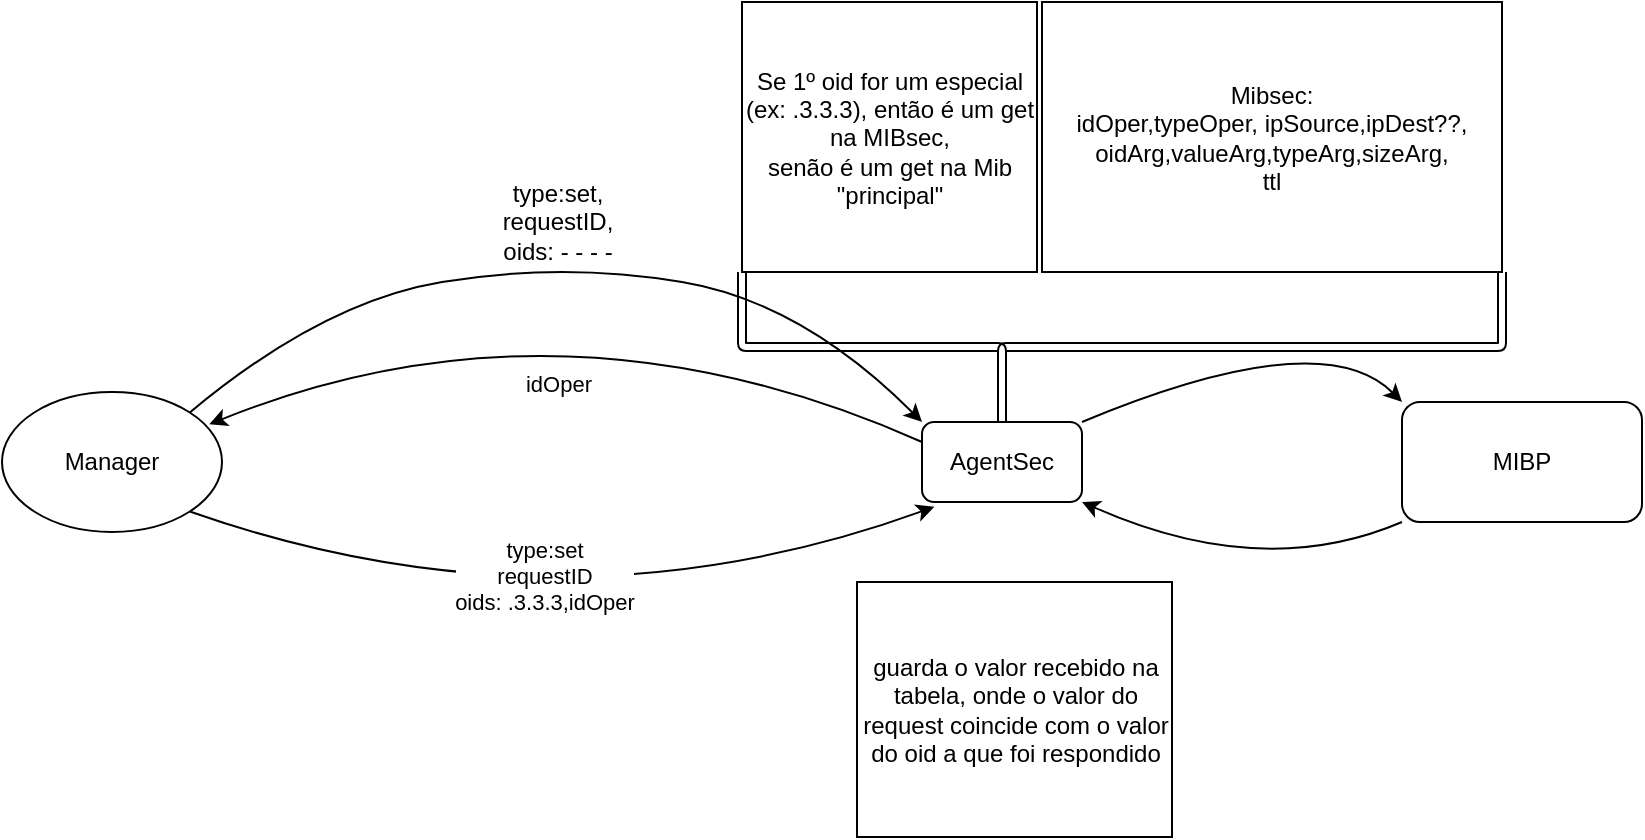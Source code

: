 <mxfile version="18.0.0"><diagram id="RLDAE2aZVuUPONcYpIIA" name="Page-1"><mxGraphModel dx="701" dy="1608" grid="1" gridSize="10" guides="1" tooltips="1" connect="1" arrows="1" fold="1" page="1" pageScale="1" pageWidth="827" pageHeight="1169" math="0" shadow="0"><root><mxCell id="0"/><mxCell id="1" parent="0"/><mxCell id="QnqAUyf59zKcmjkDUM4O-1" value="AgentSec" style="rounded=1;whiteSpace=wrap;html=1;" vertex="1" parent="1"><mxGeometry x="580" y="130" width="80" height="40" as="geometry"/></mxCell><mxCell id="QnqAUyf59zKcmjkDUM4O-2" value="Manager" style="ellipse;whiteSpace=wrap;html=1;" vertex="1" parent="1"><mxGeometry x="120" y="115" width="110" height="70" as="geometry"/></mxCell><mxCell id="QnqAUyf59zKcmjkDUM4O-4" value="" style="endArrow=classic;html=1;exitX=1;exitY=0;exitDx=0;exitDy=0;entryX=0;entryY=0;entryDx=0;entryDy=0;strokeColor=default;curved=1;" edge="1" parent="1" source="QnqAUyf59zKcmjkDUM4O-2" target="QnqAUyf59zKcmjkDUM4O-1"><mxGeometry width="50" height="50" relative="1" as="geometry"><mxPoint x="360" y="370" as="sourcePoint"/><mxPoint x="410" y="320" as="targetPoint"/><Array as="points"><mxPoint x="280" y="70"/><mxPoint x="400" y="50"/><mxPoint x="520" y="70"/></Array></mxGeometry></mxCell><mxCell id="QnqAUyf59zKcmjkDUM4O-5" value="type:set,&lt;br&gt;requestID,&lt;br&gt;oids: - - - -" style="text;html=1;strokeColor=none;fillColor=none;align=center;verticalAlign=middle;whiteSpace=wrap;rounded=0;" vertex="1" parent="1"><mxGeometry x="350" y="10" width="96" height="40" as="geometry"/></mxCell><mxCell id="QnqAUyf59zKcmjkDUM4O-16" style="edgeStyle=orthogonalEdgeStyle;curved=1;orthogonalLoop=1;jettySize=auto;html=1;exitX=0;exitY=1;exitDx=0;exitDy=0;strokeColor=default;shape=link;" edge="1" parent="1" source="QnqAUyf59zKcmjkDUM4O-7" target="QnqAUyf59zKcmjkDUM4O-1"><mxGeometry relative="1" as="geometry"/></mxCell><mxCell id="QnqAUyf59zKcmjkDUM4O-7" value="Se 1º oid for um especial (ex: .3.3.3), então é um get na MIBsec,&lt;br&gt;senão é um get na Mib &quot;principal&quot;" style="whiteSpace=wrap;html=1;" vertex="1" parent="1"><mxGeometry x="490" y="-80" width="147.5" height="135" as="geometry"/></mxCell><mxCell id="QnqAUyf59zKcmjkDUM4O-8" value="MIBP" style="rounded=1;whiteSpace=wrap;html=1;" vertex="1" parent="1"><mxGeometry x="820" y="120" width="120" height="60" as="geometry"/></mxCell><mxCell id="QnqAUyf59zKcmjkDUM4O-9" value="" style="endArrow=classic;html=1;strokeColor=default;curved=1;exitX=1;exitY=0;exitDx=0;exitDy=0;entryX=0;entryY=0;entryDx=0;entryDy=0;" edge="1" parent="1" source="QnqAUyf59zKcmjkDUM4O-1" target="QnqAUyf59zKcmjkDUM4O-8"><mxGeometry width="50" height="50" relative="1" as="geometry"><mxPoint x="760" y="110" as="sourcePoint"/><mxPoint x="810" y="60" as="targetPoint"/><Array as="points"><mxPoint x="780" y="80"/></Array></mxGeometry></mxCell><mxCell id="QnqAUyf59zKcmjkDUM4O-10" value="" style="endArrow=classic;html=1;strokeColor=default;curved=1;exitX=0;exitY=1;exitDx=0;exitDy=0;entryX=1;entryY=1;entryDx=0;entryDy=0;" edge="1" parent="1" source="QnqAUyf59zKcmjkDUM4O-8" target="QnqAUyf59zKcmjkDUM4O-1"><mxGeometry width="50" height="50" relative="1" as="geometry"><mxPoint x="450" y="220" as="sourcePoint"/><mxPoint x="500" y="170" as="targetPoint"/><Array as="points"><mxPoint x="750" y="210"/></Array></mxGeometry></mxCell><mxCell id="QnqAUyf59zKcmjkDUM4O-11" value="guarda o valor recebido na tabela, onde o valor do request coincide com o valor do oid a que foi respondido" style="whiteSpace=wrap;html=1;" vertex="1" parent="1"><mxGeometry x="547.5" y="210" width="157.5" height="127.5" as="geometry"/></mxCell><mxCell id="QnqAUyf59zKcmjkDUM4O-18" style="edgeStyle=orthogonalEdgeStyle;shape=link;curved=1;orthogonalLoop=1;jettySize=auto;html=1;exitX=1;exitY=1;exitDx=0;exitDy=0;strokeColor=default;" edge="1" parent="1" source="QnqAUyf59zKcmjkDUM4O-12" target="QnqAUyf59zKcmjkDUM4O-1"><mxGeometry relative="1" as="geometry"/></mxCell><mxCell id="QnqAUyf59zKcmjkDUM4O-12" value="Mibsec:&lt;br&gt;idOper,typeOper, ipSource,ipDest??,&lt;br&gt;oidArg,valueArg,typeArg,sizeArg,&lt;br&gt;ttl" style="whiteSpace=wrap;html=1;" vertex="1" parent="1"><mxGeometry x="640" y="-80" width="230" height="135" as="geometry"/></mxCell><mxCell id="QnqAUyf59zKcmjkDUM4O-19" value="" style="endArrow=classic;html=1;strokeColor=default;curved=1;exitX=0;exitY=0.25;exitDx=0;exitDy=0;entryX=0.942;entryY=0.231;entryDx=0;entryDy=0;entryPerimeter=0;" edge="1" parent="1" source="QnqAUyf59zKcmjkDUM4O-1" target="QnqAUyf59zKcmjkDUM4O-2"><mxGeometry width="50" height="50" relative="1" as="geometry"><mxPoint x="510" y="250" as="sourcePoint"/><mxPoint x="560" y="200" as="targetPoint"/><Array as="points"><mxPoint x="400" y="60"/></Array></mxGeometry></mxCell><mxCell id="QnqAUyf59zKcmjkDUM4O-20" value="idOper" style="edgeLabel;html=1;align=center;verticalAlign=middle;resizable=0;points=[];" vertex="1" connectable="0" parent="QnqAUyf59zKcmjkDUM4O-19"><mxGeometry x="0.099" y="34" relative="1" as="geometry"><mxPoint y="13" as="offset"/></mxGeometry></mxCell><mxCell id="QnqAUyf59zKcmjkDUM4O-21" value="" style="endArrow=classic;html=1;strokeColor=default;curved=1;exitX=1;exitY=1;exitDx=0;exitDy=0;entryX=0.077;entryY=1.06;entryDx=0;entryDy=0;entryPerimeter=0;" edge="1" parent="1" source="QnqAUyf59zKcmjkDUM4O-2" target="QnqAUyf59zKcmjkDUM4O-1"><mxGeometry width="50" height="50" relative="1" as="geometry"><mxPoint x="510" y="190" as="sourcePoint"/><mxPoint x="560" y="140" as="targetPoint"/><Array as="points"><mxPoint x="400" y="240"/></Array></mxGeometry></mxCell><mxCell id="QnqAUyf59zKcmjkDUM4O-22" value="type:set&lt;br&gt;requestID&lt;br&gt;oids: .3.3.3,idOper" style="edgeLabel;html=1;align=center;verticalAlign=middle;resizable=0;points=[];" vertex="1" connectable="0" parent="QnqAUyf59zKcmjkDUM4O-21"><mxGeometry x="-0.103" y="28" relative="1" as="geometry"><mxPoint as="offset"/></mxGeometry></mxCell></root></mxGraphModel></diagram></mxfile>